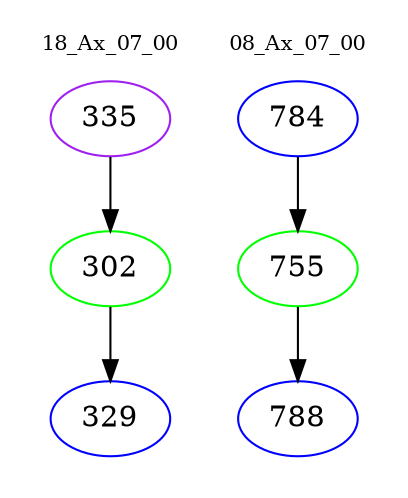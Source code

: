 digraph{
subgraph cluster_0 {
color = white
label = "18_Ax_07_00";
fontsize=10;
T0_335 [label="335", color="purple"]
T0_335 -> T0_302 [color="black"]
T0_302 [label="302", color="green"]
T0_302 -> T0_329 [color="black"]
T0_329 [label="329", color="blue"]
}
subgraph cluster_1 {
color = white
label = "08_Ax_07_00";
fontsize=10;
T1_784 [label="784", color="blue"]
T1_784 -> T1_755 [color="black"]
T1_755 [label="755", color="green"]
T1_755 -> T1_788 [color="black"]
T1_788 [label="788", color="blue"]
}
}
